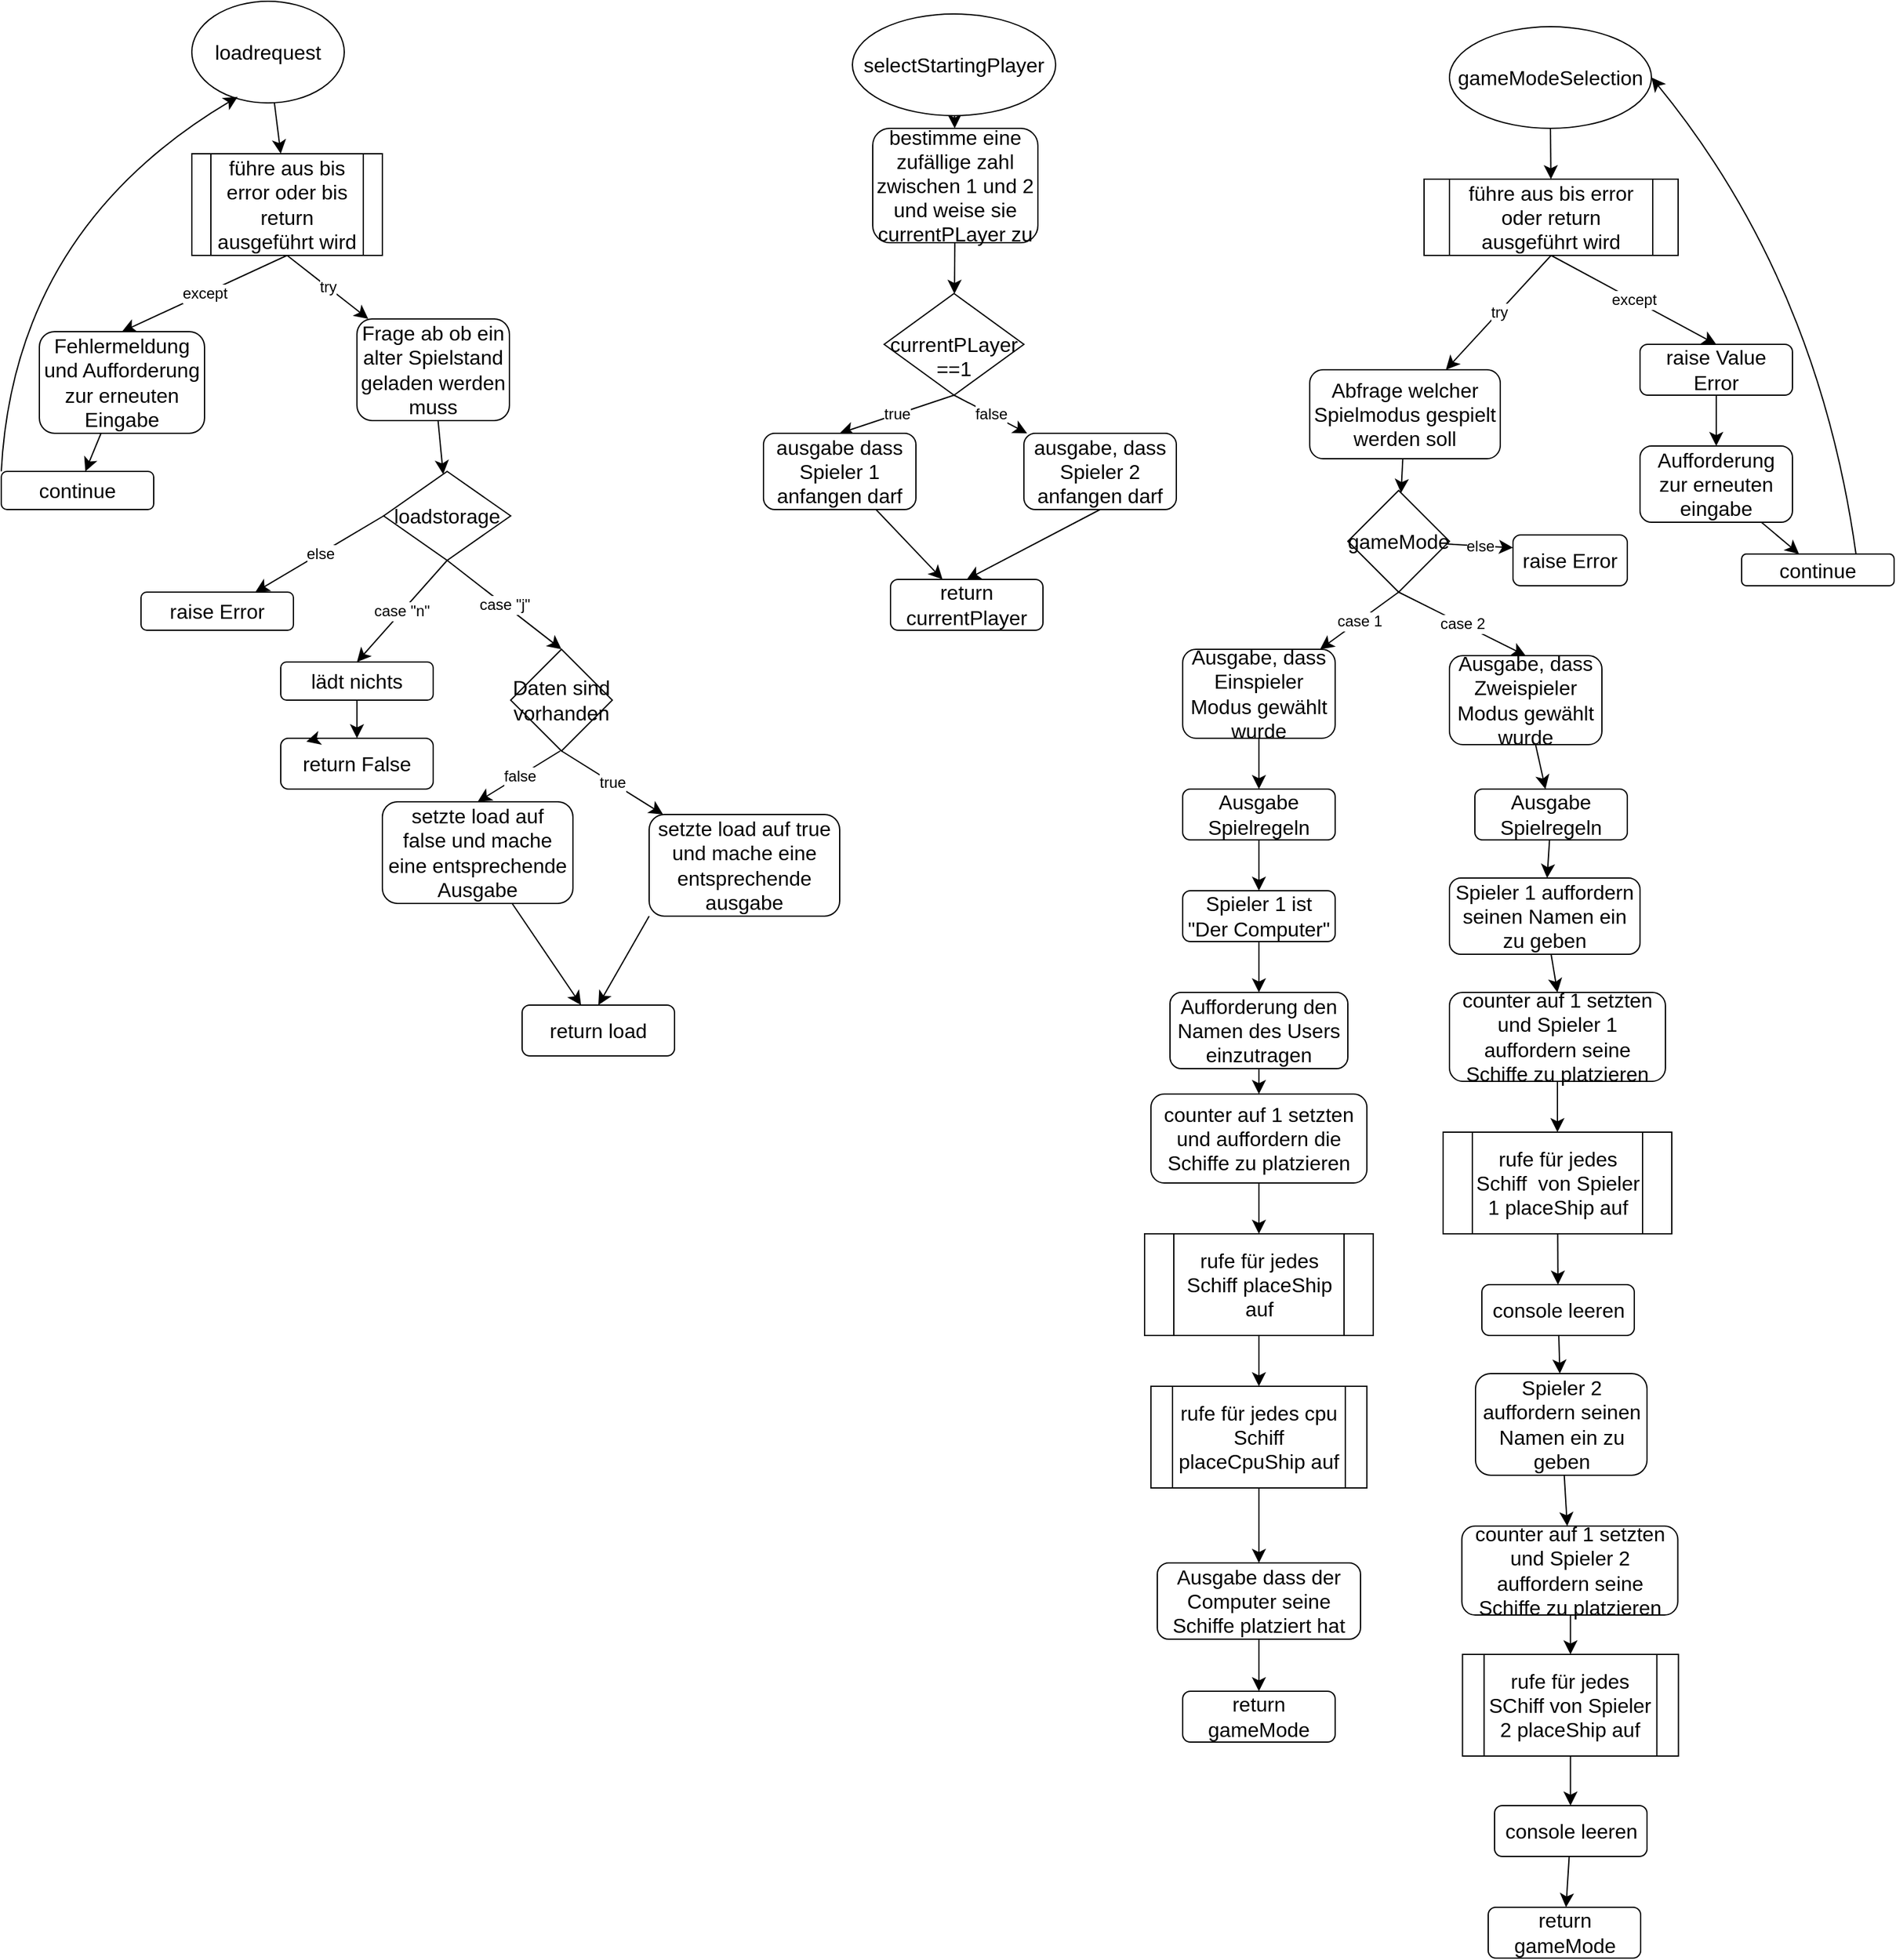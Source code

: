 <mxfile version="21.2.3" type="device">
  <diagram id="C5RBs43oDa-KdzZeNtuy" name="Page-1">
    <mxGraphModel dx="870" dy="1062" grid="1" gridSize="10" guides="1" tooltips="1" connect="1" arrows="1" fold="1" page="1" pageScale="1" pageWidth="827" pageHeight="1169" math="0" shadow="0">
      <root>
        <mxCell id="WIyWlLk6GJQsqaUBKTNV-0" />
        <mxCell id="WIyWlLk6GJQsqaUBKTNV-1" parent="WIyWlLk6GJQsqaUBKTNV-0" />
        <mxCell id="t2t9TmfUXIdN22y3xSXs-3" value="" style="edgeStyle=none;curved=1;rounded=0;orthogonalLoop=1;jettySize=auto;html=1;fontSize=12;startSize=8;endSize=8;" edge="1" parent="WIyWlLk6GJQsqaUBKTNV-1" source="t2t9TmfUXIdN22y3xSXs-1" target="t2t9TmfUXIdN22y3xSXs-2">
          <mxGeometry relative="1" as="geometry" />
        </mxCell>
        <mxCell id="t2t9TmfUXIdN22y3xSXs-1" value="loadrequest" style="ellipse;whiteSpace=wrap;html=1;fontSize=16;" vertex="1" parent="WIyWlLk6GJQsqaUBKTNV-1">
          <mxGeometry x="180" y="20" width="120" height="80" as="geometry" />
        </mxCell>
        <mxCell id="t2t9TmfUXIdN22y3xSXs-5" value="try" style="edgeStyle=none;curved=1;rounded=0;orthogonalLoop=1;jettySize=auto;html=1;fontSize=12;startSize=8;endSize=8;exitX=0.5;exitY=1;exitDx=0;exitDy=0;" edge="1" parent="WIyWlLk6GJQsqaUBKTNV-1" source="t2t9TmfUXIdN22y3xSXs-2" target="t2t9TmfUXIdN22y3xSXs-4">
          <mxGeometry relative="1" as="geometry" />
        </mxCell>
        <mxCell id="t2t9TmfUXIdN22y3xSXs-2" value="führe aus bis error oder bis return ausgeführt wird" style="shape=process;whiteSpace=wrap;html=1;backgroundOutline=1;fontSize=16;" vertex="1" parent="WIyWlLk6GJQsqaUBKTNV-1">
          <mxGeometry x="180" y="140" width="150" height="80" as="geometry" />
        </mxCell>
        <mxCell id="t2t9TmfUXIdN22y3xSXs-13" value="" style="edgeStyle=none;curved=1;rounded=0;orthogonalLoop=1;jettySize=auto;html=1;fontSize=12;startSize=8;endSize=8;" edge="1" parent="WIyWlLk6GJQsqaUBKTNV-1" source="t2t9TmfUXIdN22y3xSXs-4" target="t2t9TmfUXIdN22y3xSXs-12">
          <mxGeometry relative="1" as="geometry" />
        </mxCell>
        <mxCell id="t2t9TmfUXIdN22y3xSXs-4" value="Frage ab ob ein alter Spielstand geladen werden muss" style="rounded=1;whiteSpace=wrap;html=1;fontSize=16;" vertex="1" parent="WIyWlLk6GJQsqaUBKTNV-1">
          <mxGeometry x="310" y="270" width="120" height="80" as="geometry" />
        </mxCell>
        <mxCell id="t2t9TmfUXIdN22y3xSXs-6" value="except" style="endArrow=classic;html=1;rounded=0;fontSize=12;startSize=8;endSize=8;curved=1;exitX=0.5;exitY=1;exitDx=0;exitDy=0;entryX=0.5;entryY=0;entryDx=0;entryDy=0;" edge="1" parent="WIyWlLk6GJQsqaUBKTNV-1" source="t2t9TmfUXIdN22y3xSXs-2" target="t2t9TmfUXIdN22y3xSXs-7">
          <mxGeometry width="50" height="50" relative="1" as="geometry">
            <mxPoint x="250" y="330" as="sourcePoint" />
            <mxPoint x="120" y="270" as="targetPoint" />
          </mxGeometry>
        </mxCell>
        <mxCell id="t2t9TmfUXIdN22y3xSXs-9" value="" style="edgeStyle=none;curved=1;rounded=0;orthogonalLoop=1;jettySize=auto;html=1;fontSize=12;startSize=8;endSize=8;" edge="1" parent="WIyWlLk6GJQsqaUBKTNV-1" source="t2t9TmfUXIdN22y3xSXs-7" target="t2t9TmfUXIdN22y3xSXs-8">
          <mxGeometry relative="1" as="geometry" />
        </mxCell>
        <mxCell id="t2t9TmfUXIdN22y3xSXs-7" value="Fehlermeldung&lt;br&gt;und Aufforderung zur erneuten Eingabe" style="rounded=1;whiteSpace=wrap;html=1;fontSize=16;" vertex="1" parent="WIyWlLk6GJQsqaUBKTNV-1">
          <mxGeometry x="60" y="280" width="130" height="80" as="geometry" />
        </mxCell>
        <mxCell id="t2t9TmfUXIdN22y3xSXs-8" value="continue" style="whiteSpace=wrap;html=1;fontSize=16;rounded=1;" vertex="1" parent="WIyWlLk6GJQsqaUBKTNV-1">
          <mxGeometry x="30" y="390" width="120" height="30" as="geometry" />
        </mxCell>
        <mxCell id="t2t9TmfUXIdN22y3xSXs-10" value="" style="endArrow=classic;html=1;rounded=0;fontSize=12;startSize=8;endSize=8;curved=1;exitX=0;exitY=0;exitDx=0;exitDy=0;entryX=0.301;entryY=0.94;entryDx=0;entryDy=0;entryPerimeter=0;" edge="1" parent="WIyWlLk6GJQsqaUBKTNV-1" source="t2t9TmfUXIdN22y3xSXs-8" target="t2t9TmfUXIdN22y3xSXs-1">
          <mxGeometry width="50" height="50" relative="1" as="geometry">
            <mxPoint x="250" y="290" as="sourcePoint" />
            <mxPoint x="300" y="240" as="targetPoint" />
            <Array as="points">
              <mxPoint x="40" y="200" />
            </Array>
          </mxGeometry>
        </mxCell>
        <mxCell id="t2t9TmfUXIdN22y3xSXs-18" value="case &quot;n&quot;" style="edgeStyle=none;curved=1;rounded=0;orthogonalLoop=1;jettySize=auto;html=1;exitX=0.5;exitY=1;exitDx=0;exitDy=0;entryX=0.5;entryY=0;entryDx=0;entryDy=0;fontSize=12;startSize=8;endSize=8;" edge="1" parent="WIyWlLk6GJQsqaUBKTNV-1" source="t2t9TmfUXIdN22y3xSXs-12" target="t2t9TmfUXIdN22y3xSXs-16">
          <mxGeometry relative="1" as="geometry" />
        </mxCell>
        <mxCell id="t2t9TmfUXIdN22y3xSXs-19" value="case &quot;j&quot;" style="edgeStyle=none;curved=1;rounded=0;orthogonalLoop=1;jettySize=auto;html=1;exitX=0.5;exitY=1;exitDx=0;exitDy=0;entryX=0.5;entryY=0;entryDx=0;entryDy=0;fontSize=12;startSize=8;endSize=8;" edge="1" parent="WIyWlLk6GJQsqaUBKTNV-1" source="t2t9TmfUXIdN22y3xSXs-12" target="t2t9TmfUXIdN22y3xSXs-26">
          <mxGeometry relative="1" as="geometry">
            <mxPoint x="480" y="535.0" as="targetPoint" />
          </mxGeometry>
        </mxCell>
        <mxCell id="t2t9TmfUXIdN22y3xSXs-20" value="else" style="edgeStyle=none;curved=1;rounded=0;orthogonalLoop=1;jettySize=auto;html=1;exitX=0;exitY=0.5;exitDx=0;exitDy=0;entryX=0.75;entryY=0;entryDx=0;entryDy=0;fontSize=12;startSize=8;endSize=8;" edge="1" parent="WIyWlLk6GJQsqaUBKTNV-1" source="t2t9TmfUXIdN22y3xSXs-12" target="t2t9TmfUXIdN22y3xSXs-15">
          <mxGeometry relative="1" as="geometry" />
        </mxCell>
        <mxCell id="t2t9TmfUXIdN22y3xSXs-12" value="loadstorage" style="rhombus;whiteSpace=wrap;html=1;fontSize=16;" vertex="1" parent="WIyWlLk6GJQsqaUBKTNV-1">
          <mxGeometry x="331" y="390" width="100" height="70" as="geometry" />
        </mxCell>
        <mxCell id="t2t9TmfUXIdN22y3xSXs-15" value="raise Error" style="rounded=1;whiteSpace=wrap;html=1;fontSize=16;" vertex="1" parent="WIyWlLk6GJQsqaUBKTNV-1">
          <mxGeometry x="140" y="485" width="120" height="30" as="geometry" />
        </mxCell>
        <mxCell id="t2t9TmfUXIdN22y3xSXs-24" value="" style="edgeStyle=none;curved=1;rounded=0;orthogonalLoop=1;jettySize=auto;html=1;fontSize=12;startSize=8;endSize=8;" edge="1" parent="WIyWlLk6GJQsqaUBKTNV-1" source="t2t9TmfUXIdN22y3xSXs-16" target="t2t9TmfUXIdN22y3xSXs-22">
          <mxGeometry relative="1" as="geometry" />
        </mxCell>
        <mxCell id="t2t9TmfUXIdN22y3xSXs-16" value="lädt nichts" style="rounded=1;whiteSpace=wrap;html=1;fontSize=16;" vertex="1" parent="WIyWlLk6GJQsqaUBKTNV-1">
          <mxGeometry x="250" y="540" width="120" height="30" as="geometry" />
        </mxCell>
        <mxCell id="t2t9TmfUXIdN22y3xSXs-22" value="return False" style="rounded=1;whiteSpace=wrap;html=1;fontSize=16;" vertex="1" parent="WIyWlLk6GJQsqaUBKTNV-1">
          <mxGeometry x="250" y="600" width="120" height="40" as="geometry" />
        </mxCell>
        <mxCell id="t2t9TmfUXIdN22y3xSXs-23" style="edgeStyle=none;curved=1;rounded=0;orthogonalLoop=1;jettySize=auto;html=1;exitX=0.25;exitY=0;exitDx=0;exitDy=0;entryX=0.168;entryY=0.066;entryDx=0;entryDy=0;entryPerimeter=0;fontSize=12;startSize=8;endSize=8;" edge="1" parent="WIyWlLk6GJQsqaUBKTNV-1" source="t2t9TmfUXIdN22y3xSXs-22" target="t2t9TmfUXIdN22y3xSXs-22">
          <mxGeometry relative="1" as="geometry" />
        </mxCell>
        <mxCell id="t2t9TmfUXIdN22y3xSXs-26" value="Daten sind vorhanden" style="rhombus;whiteSpace=wrap;html=1;fontSize=16;" vertex="1" parent="WIyWlLk6GJQsqaUBKTNV-1">
          <mxGeometry x="431" y="530" width="80" height="80" as="geometry" />
        </mxCell>
        <mxCell id="t2t9TmfUXIdN22y3xSXs-27" value="true" style="endArrow=classic;html=1;rounded=0;fontSize=12;startSize=8;endSize=8;curved=1;" edge="1" parent="WIyWlLk6GJQsqaUBKTNV-1" target="t2t9TmfUXIdN22y3xSXs-29">
          <mxGeometry width="50" height="50" relative="1" as="geometry">
            <mxPoint x="471" y="610" as="sourcePoint" />
            <mxPoint x="540" y="640" as="targetPoint" />
          </mxGeometry>
        </mxCell>
        <mxCell id="t2t9TmfUXIdN22y3xSXs-28" value="false" style="endArrow=classic;html=1;rounded=0;fontSize=12;startSize=8;endSize=8;curved=1;entryX=0.5;entryY=0;entryDx=0;entryDy=0;" edge="1" parent="WIyWlLk6GJQsqaUBKTNV-1" target="t2t9TmfUXIdN22y3xSXs-30">
          <mxGeometry width="50" height="50" relative="1" as="geometry">
            <mxPoint x="470" y="610" as="sourcePoint" />
            <mxPoint x="420" y="670" as="targetPoint" />
          </mxGeometry>
        </mxCell>
        <mxCell id="t2t9TmfUXIdN22y3xSXs-34" style="edgeStyle=none;curved=1;rounded=0;orthogonalLoop=1;jettySize=auto;html=1;exitX=0;exitY=1;exitDx=0;exitDy=0;entryX=0.5;entryY=0;entryDx=0;entryDy=0;fontSize=12;startSize=8;endSize=8;" edge="1" parent="WIyWlLk6GJQsqaUBKTNV-1" source="t2t9TmfUXIdN22y3xSXs-29" target="t2t9TmfUXIdN22y3xSXs-31">
          <mxGeometry relative="1" as="geometry" />
        </mxCell>
        <mxCell id="t2t9TmfUXIdN22y3xSXs-29" value="setzte load auf true und mache eine entsprechende ausgabe" style="rounded=1;whiteSpace=wrap;html=1;fontSize=16;" vertex="1" parent="WIyWlLk6GJQsqaUBKTNV-1">
          <mxGeometry x="540" y="660" width="150" height="80" as="geometry" />
        </mxCell>
        <mxCell id="t2t9TmfUXIdN22y3xSXs-32" value="" style="edgeStyle=none;curved=1;rounded=0;orthogonalLoop=1;jettySize=auto;html=1;fontSize=12;startSize=8;endSize=8;" edge="1" parent="WIyWlLk6GJQsqaUBKTNV-1" source="t2t9TmfUXIdN22y3xSXs-30" target="t2t9TmfUXIdN22y3xSXs-31">
          <mxGeometry relative="1" as="geometry" />
        </mxCell>
        <mxCell id="t2t9TmfUXIdN22y3xSXs-30" value="setzte load auf false&amp;nbsp;und mache eine entsprechende Ausgabe" style="rounded=1;whiteSpace=wrap;html=1;fontSize=16;" vertex="1" parent="WIyWlLk6GJQsqaUBKTNV-1">
          <mxGeometry x="330" y="650" width="150" height="80" as="geometry" />
        </mxCell>
        <mxCell id="t2t9TmfUXIdN22y3xSXs-31" value="return load" style="whiteSpace=wrap;html=1;fontSize=16;rounded=1;" vertex="1" parent="WIyWlLk6GJQsqaUBKTNV-1">
          <mxGeometry x="440" y="810" width="120" height="40" as="geometry" />
        </mxCell>
        <mxCell id="t2t9TmfUXIdN22y3xSXs-37" value="" style="edgeStyle=none;curved=1;rounded=0;orthogonalLoop=1;jettySize=auto;html=1;fontSize=12;startSize=8;endSize=8;" edge="1" parent="WIyWlLk6GJQsqaUBKTNV-1" source="t2t9TmfUXIdN22y3xSXs-35" target="t2t9TmfUXIdN22y3xSXs-36">
          <mxGeometry relative="1" as="geometry" />
        </mxCell>
        <mxCell id="t2t9TmfUXIdN22y3xSXs-35" value="selectStartingPlayer" style="ellipse;whiteSpace=wrap;html=1;fontSize=16;" vertex="1" parent="WIyWlLk6GJQsqaUBKTNV-1">
          <mxGeometry x="700" y="30" width="160" height="80" as="geometry" />
        </mxCell>
        <mxCell id="t2t9TmfUXIdN22y3xSXs-41" value="" style="edgeStyle=none;curved=1;rounded=0;orthogonalLoop=1;jettySize=auto;html=1;fontSize=12;startSize=8;endSize=8;" edge="1" parent="WIyWlLk6GJQsqaUBKTNV-1" source="t2t9TmfUXIdN22y3xSXs-36" target="t2t9TmfUXIdN22y3xSXs-40">
          <mxGeometry relative="1" as="geometry" />
        </mxCell>
        <mxCell id="t2t9TmfUXIdN22y3xSXs-36" value="bestimme eine zufällige zahl zwischen 1 und 2 und weise sie currentPLayer zu" style="rounded=1;whiteSpace=wrap;html=1;fontSize=16;" vertex="1" parent="WIyWlLk6GJQsqaUBKTNV-1">
          <mxGeometry x="716" y="120" width="130" height="90" as="geometry" />
        </mxCell>
        <mxCell id="t2t9TmfUXIdN22y3xSXs-39" value="return currentPlayer" style="rounded=1;whiteSpace=wrap;html=1;fontSize=16;" vertex="1" parent="WIyWlLk6GJQsqaUBKTNV-1">
          <mxGeometry x="730" y="475" width="120" height="40" as="geometry" />
        </mxCell>
        <mxCell id="t2t9TmfUXIdN22y3xSXs-48" value="false" style="edgeStyle=none;curved=1;rounded=0;orthogonalLoop=1;jettySize=auto;html=1;fontSize=12;startSize=8;endSize=8;exitX=0.5;exitY=1;exitDx=0;exitDy=0;" edge="1" parent="WIyWlLk6GJQsqaUBKTNV-1" source="t2t9TmfUXIdN22y3xSXs-40" target="t2t9TmfUXIdN22y3xSXs-45">
          <mxGeometry relative="1" as="geometry" />
        </mxCell>
        <mxCell id="t2t9TmfUXIdN22y3xSXs-40" value="&lt;br&gt;currentPLayer ==1" style="rhombus;whiteSpace=wrap;html=1;fontSize=16;" vertex="1" parent="WIyWlLk6GJQsqaUBKTNV-1">
          <mxGeometry x="725" y="250" width="110" height="80" as="geometry" />
        </mxCell>
        <mxCell id="t2t9TmfUXIdN22y3xSXs-44" value="true" style="endArrow=classic;html=1;rounded=0;fontSize=12;startSize=8;endSize=8;curved=1;exitX=0.5;exitY=1;exitDx=0;exitDy=0;entryX=0.5;entryY=0;entryDx=0;entryDy=0;" edge="1" parent="WIyWlLk6GJQsqaUBKTNV-1" source="t2t9TmfUXIdN22y3xSXs-40" target="t2t9TmfUXIdN22y3xSXs-46">
          <mxGeometry width="50" height="50" relative="1" as="geometry">
            <mxPoint x="670" y="310" as="sourcePoint" />
            <mxPoint x="720" y="260" as="targetPoint" />
          </mxGeometry>
        </mxCell>
        <mxCell id="t2t9TmfUXIdN22y3xSXs-50" style="edgeStyle=none;curved=1;rounded=0;orthogonalLoop=1;jettySize=auto;html=1;exitX=0.5;exitY=1;exitDx=0;exitDy=0;entryX=0.5;entryY=0;entryDx=0;entryDy=0;fontSize=12;startSize=8;endSize=8;" edge="1" parent="WIyWlLk6GJQsqaUBKTNV-1" source="t2t9TmfUXIdN22y3xSXs-45" target="t2t9TmfUXIdN22y3xSXs-39">
          <mxGeometry relative="1" as="geometry" />
        </mxCell>
        <mxCell id="t2t9TmfUXIdN22y3xSXs-45" value="ausgabe, dass Spieler 2 anfangen darf" style="rounded=1;whiteSpace=wrap;html=1;fontSize=16;" vertex="1" parent="WIyWlLk6GJQsqaUBKTNV-1">
          <mxGeometry x="835" y="360" width="120" height="60" as="geometry" />
        </mxCell>
        <mxCell id="t2t9TmfUXIdN22y3xSXs-49" value="" style="edgeStyle=none;curved=1;rounded=0;orthogonalLoop=1;jettySize=auto;html=1;fontSize=12;startSize=8;endSize=8;" edge="1" parent="WIyWlLk6GJQsqaUBKTNV-1" source="t2t9TmfUXIdN22y3xSXs-46" target="t2t9TmfUXIdN22y3xSXs-39">
          <mxGeometry relative="1" as="geometry" />
        </mxCell>
        <mxCell id="t2t9TmfUXIdN22y3xSXs-46" value="ausgabe dass Spieler 1 anfangen darf" style="rounded=1;whiteSpace=wrap;html=1;fontSize=16;" vertex="1" parent="WIyWlLk6GJQsqaUBKTNV-1">
          <mxGeometry x="630" y="360" width="120" height="60" as="geometry" />
        </mxCell>
        <mxCell id="t2t9TmfUXIdN22y3xSXs-47" style="edgeStyle=none;curved=1;rounded=0;orthogonalLoop=1;jettySize=auto;html=1;exitX=0.75;exitY=1;exitDx=0;exitDy=0;fontSize=12;startSize=8;endSize=8;" edge="1" parent="WIyWlLk6GJQsqaUBKTNV-1" source="t2t9TmfUXIdN22y3xSXs-46" target="t2t9TmfUXIdN22y3xSXs-46">
          <mxGeometry relative="1" as="geometry" />
        </mxCell>
        <mxCell id="t2t9TmfUXIdN22y3xSXs-53" value="" style="edgeStyle=none;curved=1;rounded=0;orthogonalLoop=1;jettySize=auto;html=1;fontSize=12;startSize=8;endSize=8;" edge="1" parent="WIyWlLk6GJQsqaUBKTNV-1" source="t2t9TmfUXIdN22y3xSXs-51" target="t2t9TmfUXIdN22y3xSXs-52">
          <mxGeometry relative="1" as="geometry" />
        </mxCell>
        <mxCell id="t2t9TmfUXIdN22y3xSXs-51" value="gameModeSelection" style="ellipse;whiteSpace=wrap;html=1;fontSize=16;" vertex="1" parent="WIyWlLk6GJQsqaUBKTNV-1">
          <mxGeometry x="1170" y="40" width="159" height="80" as="geometry" />
        </mxCell>
        <mxCell id="t2t9TmfUXIdN22y3xSXs-52" value="führe aus bis error oder return ausgeführt wird" style="shape=process;whiteSpace=wrap;html=1;backgroundOutline=1;fontSize=16;" vertex="1" parent="WIyWlLk6GJQsqaUBKTNV-1">
          <mxGeometry x="1150" y="160" width="200" height="60" as="geometry" />
        </mxCell>
        <mxCell id="t2t9TmfUXIdN22y3xSXs-54" value="try" style="endArrow=classic;html=1;rounded=0;fontSize=12;startSize=8;endSize=8;curved=1;exitX=0.5;exitY=1;exitDx=0;exitDy=0;" edge="1" parent="WIyWlLk6GJQsqaUBKTNV-1" source="t2t9TmfUXIdN22y3xSXs-52" target="t2t9TmfUXIdN22y3xSXs-55">
          <mxGeometry width="50" height="50" relative="1" as="geometry">
            <mxPoint x="1110" y="520" as="sourcePoint" />
            <mxPoint x="1140" y="310" as="targetPoint" />
          </mxGeometry>
        </mxCell>
        <mxCell id="t2t9TmfUXIdN22y3xSXs-64" value="" style="edgeStyle=none;curved=1;rounded=0;orthogonalLoop=1;jettySize=auto;html=1;fontSize=12;startSize=8;endSize=8;" edge="1" parent="WIyWlLk6GJQsqaUBKTNV-1" source="t2t9TmfUXIdN22y3xSXs-55" target="t2t9TmfUXIdN22y3xSXs-63">
          <mxGeometry relative="1" as="geometry" />
        </mxCell>
        <mxCell id="t2t9TmfUXIdN22y3xSXs-55" value="Abfrage welcher Spielmodus gespielt werden soll" style="rounded=1;whiteSpace=wrap;html=1;fontSize=16;" vertex="1" parent="WIyWlLk6GJQsqaUBKTNV-1">
          <mxGeometry x="1060" y="310" width="150" height="70" as="geometry" />
        </mxCell>
        <mxCell id="t2t9TmfUXIdN22y3xSXs-56" value="except" style="endArrow=classic;html=1;rounded=0;fontSize=12;startSize=8;endSize=8;curved=1;" edge="1" parent="WIyWlLk6GJQsqaUBKTNV-1">
          <mxGeometry width="50" height="50" relative="1" as="geometry">
            <mxPoint x="1250" y="220" as="sourcePoint" />
            <mxPoint x="1380" y="290" as="targetPoint" />
          </mxGeometry>
        </mxCell>
        <mxCell id="t2t9TmfUXIdN22y3xSXs-59" value="" style="edgeStyle=none;curved=1;rounded=0;orthogonalLoop=1;jettySize=auto;html=1;fontSize=12;startSize=8;endSize=8;" edge="1" parent="WIyWlLk6GJQsqaUBKTNV-1" source="t2t9TmfUXIdN22y3xSXs-57" target="t2t9TmfUXIdN22y3xSXs-58">
          <mxGeometry relative="1" as="geometry" />
        </mxCell>
        <mxCell id="t2t9TmfUXIdN22y3xSXs-57" value="raise Value Error" style="rounded=1;whiteSpace=wrap;html=1;fontSize=16;" vertex="1" parent="WIyWlLk6GJQsqaUBKTNV-1">
          <mxGeometry x="1320" y="290" width="120" height="40" as="geometry" />
        </mxCell>
        <mxCell id="t2t9TmfUXIdN22y3xSXs-61" value="" style="edgeStyle=none;curved=1;rounded=0;orthogonalLoop=1;jettySize=auto;html=1;fontSize=12;startSize=8;endSize=8;" edge="1" parent="WIyWlLk6GJQsqaUBKTNV-1" source="t2t9TmfUXIdN22y3xSXs-58" target="t2t9TmfUXIdN22y3xSXs-60">
          <mxGeometry relative="1" as="geometry" />
        </mxCell>
        <mxCell id="t2t9TmfUXIdN22y3xSXs-58" value="Aufforderung zur erneuten eingabe" style="rounded=1;whiteSpace=wrap;html=1;fontSize=16;" vertex="1" parent="WIyWlLk6GJQsqaUBKTNV-1">
          <mxGeometry x="1320" y="370" width="120" height="60" as="geometry" />
        </mxCell>
        <mxCell id="t2t9TmfUXIdN22y3xSXs-62" style="edgeStyle=none;curved=1;rounded=0;orthogonalLoop=1;jettySize=auto;html=1;exitX=0.75;exitY=0;exitDx=0;exitDy=0;entryX=1;entryY=0.5;entryDx=0;entryDy=0;fontSize=12;startSize=8;endSize=8;" edge="1" parent="WIyWlLk6GJQsqaUBKTNV-1" source="t2t9TmfUXIdN22y3xSXs-60" target="t2t9TmfUXIdN22y3xSXs-51">
          <mxGeometry relative="1" as="geometry">
            <Array as="points">
              <mxPoint x="1460" y="240" />
            </Array>
          </mxGeometry>
        </mxCell>
        <mxCell id="t2t9TmfUXIdN22y3xSXs-60" value="continue" style="whiteSpace=wrap;html=1;fontSize=16;rounded=1;" vertex="1" parent="WIyWlLk6GJQsqaUBKTNV-1">
          <mxGeometry x="1400" y="455" width="120" height="25" as="geometry" />
        </mxCell>
        <mxCell id="t2t9TmfUXIdN22y3xSXs-65" value="else" style="edgeStyle=none;curved=1;rounded=0;orthogonalLoop=1;jettySize=auto;html=1;fontSize=12;startSize=8;endSize=8;entryX=0;entryY=0.25;entryDx=0;entryDy=0;" edge="1" parent="WIyWlLk6GJQsqaUBKTNV-1" source="t2t9TmfUXIdN22y3xSXs-63" target="t2t9TmfUXIdN22y3xSXs-66">
          <mxGeometry relative="1" as="geometry">
            <mxPoint x="1240" y="440" as="targetPoint" />
          </mxGeometry>
        </mxCell>
        <mxCell id="t2t9TmfUXIdN22y3xSXs-63" value="gameMode" style="rhombus;whiteSpace=wrap;html=1;fontSize=16;" vertex="1" parent="WIyWlLk6GJQsqaUBKTNV-1">
          <mxGeometry x="1090" y="405" width="80" height="80" as="geometry" />
        </mxCell>
        <mxCell id="t2t9TmfUXIdN22y3xSXs-66" value="raise Error" style="rounded=1;whiteSpace=wrap;html=1;fontSize=16;" vertex="1" parent="WIyWlLk6GJQsqaUBKTNV-1">
          <mxGeometry x="1220" y="440" width="90" height="40" as="geometry" />
        </mxCell>
        <mxCell id="t2t9TmfUXIdN22y3xSXs-68" value="case 2" style="endArrow=classic;html=1;rounded=0;fontSize=12;startSize=8;endSize=8;curved=1;exitX=0.5;exitY=1;exitDx=0;exitDy=0;entryX=0.5;entryY=0;entryDx=0;entryDy=0;" edge="1" parent="WIyWlLk6GJQsqaUBKTNV-1" source="t2t9TmfUXIdN22y3xSXs-63" target="t2t9TmfUXIdN22y3xSXs-71">
          <mxGeometry x="-0.007" width="50" height="50" relative="1" as="geometry">
            <mxPoint x="1140" y="470" as="sourcePoint" />
            <mxPoint x="1230" y="540" as="targetPoint" />
            <mxPoint as="offset" />
          </mxGeometry>
        </mxCell>
        <mxCell id="t2t9TmfUXIdN22y3xSXs-69" value="case 1" style="endArrow=classic;html=1;rounded=0;fontSize=12;startSize=8;endSize=8;curved=1;exitX=0.5;exitY=1;exitDx=0;exitDy=0;" edge="1" parent="WIyWlLk6GJQsqaUBKTNV-1" source="t2t9TmfUXIdN22y3xSXs-63" target="t2t9TmfUXIdN22y3xSXs-70">
          <mxGeometry width="50" height="50" relative="1" as="geometry">
            <mxPoint x="1130" y="620" as="sourcePoint" />
            <mxPoint x="1040" y="540" as="targetPoint" />
          </mxGeometry>
        </mxCell>
        <mxCell id="t2t9TmfUXIdN22y3xSXs-73" value="" style="edgeStyle=none;curved=1;rounded=0;orthogonalLoop=1;jettySize=auto;html=1;fontSize=12;startSize=8;endSize=8;" edge="1" parent="WIyWlLk6GJQsqaUBKTNV-1" source="t2t9TmfUXIdN22y3xSXs-86" target="t2t9TmfUXIdN22y3xSXs-72">
          <mxGeometry relative="1" as="geometry">
            <mxPoint x="1010" y="680" as="sourcePoint" />
          </mxGeometry>
        </mxCell>
        <mxCell id="t2t9TmfUXIdN22y3xSXs-88" style="edgeStyle=none;curved=1;rounded=0;orthogonalLoop=1;jettySize=auto;html=1;exitX=0.5;exitY=1;exitDx=0;exitDy=0;entryX=0.5;entryY=0;entryDx=0;entryDy=0;fontSize=12;startSize=8;endSize=8;" edge="1" parent="WIyWlLk6GJQsqaUBKTNV-1" source="t2t9TmfUXIdN22y3xSXs-70" target="t2t9TmfUXIdN22y3xSXs-86">
          <mxGeometry relative="1" as="geometry" />
        </mxCell>
        <mxCell id="t2t9TmfUXIdN22y3xSXs-70" value="Ausgabe, dass Einspieler Modus gewählt wurde" style="rounded=1;whiteSpace=wrap;html=1;fontSize=16;" vertex="1" parent="WIyWlLk6GJQsqaUBKTNV-1">
          <mxGeometry x="960" y="530" width="120" height="70" as="geometry" />
        </mxCell>
        <mxCell id="t2t9TmfUXIdN22y3xSXs-106" value="" style="edgeStyle=none;curved=1;rounded=0;orthogonalLoop=1;jettySize=auto;html=1;fontSize=12;startSize=8;endSize=8;" edge="1" parent="WIyWlLk6GJQsqaUBKTNV-1" source="t2t9TmfUXIdN22y3xSXs-71" target="t2t9TmfUXIdN22y3xSXs-104">
          <mxGeometry relative="1" as="geometry" />
        </mxCell>
        <mxCell id="t2t9TmfUXIdN22y3xSXs-71" value="Ausgabe, dass Zweispieler Modus gewählt wurde" style="rounded=1;whiteSpace=wrap;html=1;fontSize=16;" vertex="1" parent="WIyWlLk6GJQsqaUBKTNV-1">
          <mxGeometry x="1170" y="535" width="120" height="70" as="geometry" />
        </mxCell>
        <mxCell id="t2t9TmfUXIdN22y3xSXs-75" value="" style="edgeStyle=none;curved=1;rounded=0;orthogonalLoop=1;jettySize=auto;html=1;fontSize=12;startSize=8;endSize=8;" edge="1" parent="WIyWlLk6GJQsqaUBKTNV-1" source="t2t9TmfUXIdN22y3xSXs-72" target="t2t9TmfUXIdN22y3xSXs-74">
          <mxGeometry relative="1" as="geometry" />
        </mxCell>
        <mxCell id="t2t9TmfUXIdN22y3xSXs-72" value="Spieler 1 ist &quot;Der Computer&quot;" style="whiteSpace=wrap;html=1;fontSize=16;rounded=1;" vertex="1" parent="WIyWlLk6GJQsqaUBKTNV-1">
          <mxGeometry x="960" y="720" width="120" height="40" as="geometry" />
        </mxCell>
        <mxCell id="t2t9TmfUXIdN22y3xSXs-77" value="" style="edgeStyle=none;curved=1;rounded=0;orthogonalLoop=1;jettySize=auto;html=1;fontSize=12;startSize=8;endSize=8;" edge="1" parent="WIyWlLk6GJQsqaUBKTNV-1" source="t2t9TmfUXIdN22y3xSXs-74" target="t2t9TmfUXIdN22y3xSXs-76">
          <mxGeometry relative="1" as="geometry" />
        </mxCell>
        <mxCell id="t2t9TmfUXIdN22y3xSXs-74" value="Aufforderung den Namen des Users einzutragen" style="rounded=1;whiteSpace=wrap;html=1;fontSize=16;" vertex="1" parent="WIyWlLk6GJQsqaUBKTNV-1">
          <mxGeometry x="950" y="800" width="140" height="60" as="geometry" />
        </mxCell>
        <mxCell id="t2t9TmfUXIdN22y3xSXs-79" value="" style="edgeStyle=none;curved=1;rounded=0;orthogonalLoop=1;jettySize=auto;html=1;fontSize=12;startSize=8;endSize=8;" edge="1" parent="WIyWlLk6GJQsqaUBKTNV-1" source="t2t9TmfUXIdN22y3xSXs-76" target="t2t9TmfUXIdN22y3xSXs-78">
          <mxGeometry relative="1" as="geometry" />
        </mxCell>
        <mxCell id="t2t9TmfUXIdN22y3xSXs-76" value="counter auf 1 setzten und auffordern die Schiffe zu platzieren" style="whiteSpace=wrap;html=1;fontSize=16;rounded=1;" vertex="1" parent="WIyWlLk6GJQsqaUBKTNV-1">
          <mxGeometry x="935" y="880" width="170" height="70" as="geometry" />
        </mxCell>
        <mxCell id="t2t9TmfUXIdN22y3xSXs-81" value="" style="edgeStyle=none;curved=1;rounded=0;orthogonalLoop=1;jettySize=auto;html=1;fontSize=12;startSize=8;endSize=8;" edge="1" parent="WIyWlLk6GJQsqaUBKTNV-1" source="t2t9TmfUXIdN22y3xSXs-78" target="t2t9TmfUXIdN22y3xSXs-80">
          <mxGeometry relative="1" as="geometry" />
        </mxCell>
        <mxCell id="t2t9TmfUXIdN22y3xSXs-78" value="rufe für jedes Schiff placeShip auf" style="shape=process;whiteSpace=wrap;html=1;backgroundOutline=1;fontSize=16;size=0.125;" vertex="1" parent="WIyWlLk6GJQsqaUBKTNV-1">
          <mxGeometry x="930" y="990" width="180" height="80" as="geometry" />
        </mxCell>
        <mxCell id="t2t9TmfUXIdN22y3xSXs-83" value="" style="edgeStyle=none;curved=1;rounded=0;orthogonalLoop=1;jettySize=auto;html=1;fontSize=12;startSize=8;endSize=8;" edge="1" parent="WIyWlLk6GJQsqaUBKTNV-1" source="t2t9TmfUXIdN22y3xSXs-80" target="t2t9TmfUXIdN22y3xSXs-82">
          <mxGeometry relative="1" as="geometry" />
        </mxCell>
        <mxCell id="t2t9TmfUXIdN22y3xSXs-80" value="rufe für jedes cpu Schiff placeCpuShip auf" style="shape=process;whiteSpace=wrap;html=1;backgroundOutline=1;fontSize=16;" vertex="1" parent="WIyWlLk6GJQsqaUBKTNV-1">
          <mxGeometry x="935" y="1110" width="170" height="80" as="geometry" />
        </mxCell>
        <mxCell id="t2t9TmfUXIdN22y3xSXs-85" value="" style="edgeStyle=none;curved=1;rounded=0;orthogonalLoop=1;jettySize=auto;html=1;fontSize=12;startSize=8;endSize=8;" edge="1" parent="WIyWlLk6GJQsqaUBKTNV-1" source="t2t9TmfUXIdN22y3xSXs-82" target="t2t9TmfUXIdN22y3xSXs-84">
          <mxGeometry relative="1" as="geometry" />
        </mxCell>
        <mxCell id="t2t9TmfUXIdN22y3xSXs-82" value="Ausgabe dass der Computer seine Schiffe platziert hat" style="rounded=1;whiteSpace=wrap;html=1;fontSize=16;" vertex="1" parent="WIyWlLk6GJQsqaUBKTNV-1">
          <mxGeometry x="940" y="1249" width="160" height="60" as="geometry" />
        </mxCell>
        <mxCell id="t2t9TmfUXIdN22y3xSXs-84" value="return gameMode" style="whiteSpace=wrap;html=1;fontSize=16;rounded=1;" vertex="1" parent="WIyWlLk6GJQsqaUBKTNV-1">
          <mxGeometry x="960" y="1350" width="120" height="40" as="geometry" />
        </mxCell>
        <mxCell id="t2t9TmfUXIdN22y3xSXs-86" value="Ausgabe Spielregeln" style="rounded=1;whiteSpace=wrap;html=1;fontSize=16;" vertex="1" parent="WIyWlLk6GJQsqaUBKTNV-1">
          <mxGeometry x="960" y="640" width="120" height="40" as="geometry" />
        </mxCell>
        <mxCell id="t2t9TmfUXIdN22y3xSXs-87" style="edgeStyle=none;curved=1;rounded=0;orthogonalLoop=1;jettySize=auto;html=1;exitX=0.5;exitY=0;exitDx=0;exitDy=0;fontSize=12;startSize=8;endSize=8;" edge="1" parent="WIyWlLk6GJQsqaUBKTNV-1" source="t2t9TmfUXIdN22y3xSXs-86" target="t2t9TmfUXIdN22y3xSXs-86">
          <mxGeometry relative="1" as="geometry" />
        </mxCell>
        <mxCell id="t2t9TmfUXIdN22y3xSXs-90" value="" style="edgeStyle=none;curved=1;rounded=0;orthogonalLoop=1;jettySize=auto;html=1;fontSize=12;startSize=8;endSize=8;" edge="1" parent="WIyWlLk6GJQsqaUBKTNV-1" source="t2t9TmfUXIdN22y3xSXs-104" target="t2t9TmfUXIdN22y3xSXs-92">
          <mxGeometry relative="1" as="geometry">
            <mxPoint x="1240" y="680" as="sourcePoint" />
          </mxGeometry>
        </mxCell>
        <mxCell id="t2t9TmfUXIdN22y3xSXs-91" value="" style="edgeStyle=none;curved=1;rounded=0;orthogonalLoop=1;jettySize=auto;html=1;fontSize=12;startSize=8;endSize=8;entryX=0.5;entryY=0;entryDx=0;entryDy=0;" edge="1" parent="WIyWlLk6GJQsqaUBKTNV-1" source="t2t9TmfUXIdN22y3xSXs-92" target="t2t9TmfUXIdN22y3xSXs-96">
          <mxGeometry relative="1" as="geometry">
            <mxPoint x="1255.625" y="790.0" as="targetPoint" />
          </mxGeometry>
        </mxCell>
        <mxCell id="t2t9TmfUXIdN22y3xSXs-92" value="Spieler 1 auffordern seinen Namen ein zu geben" style="whiteSpace=wrap;html=1;fontSize=16;rounded=1;" vertex="1" parent="WIyWlLk6GJQsqaUBKTNV-1">
          <mxGeometry x="1170" y="710" width="150" height="60" as="geometry" />
        </mxCell>
        <mxCell id="t2t9TmfUXIdN22y3xSXs-95" value="" style="edgeStyle=none;curved=1;rounded=0;orthogonalLoop=1;jettySize=auto;html=1;fontSize=12;startSize=8;endSize=8;" edge="1" parent="WIyWlLk6GJQsqaUBKTNV-1" source="t2t9TmfUXIdN22y3xSXs-96" target="t2t9TmfUXIdN22y3xSXs-98">
          <mxGeometry relative="1" as="geometry" />
        </mxCell>
        <mxCell id="t2t9TmfUXIdN22y3xSXs-96" value="counter auf 1 setzten und Spieler 1 auffordern seine Schiffe zu platzieren" style="whiteSpace=wrap;html=1;fontSize=16;rounded=1;" vertex="1" parent="WIyWlLk6GJQsqaUBKTNV-1">
          <mxGeometry x="1170" y="800" width="170" height="70" as="geometry" />
        </mxCell>
        <mxCell id="t2t9TmfUXIdN22y3xSXs-97" value="" style="edgeStyle=none;curved=1;rounded=0;orthogonalLoop=1;jettySize=auto;html=1;fontSize=12;startSize=8;endSize=8;" edge="1" parent="WIyWlLk6GJQsqaUBKTNV-1" target="t2t9TmfUXIdN22y3xSXs-100">
          <mxGeometry relative="1" as="geometry">
            <mxPoint x="1265.25" y="1281" as="sourcePoint" />
          </mxGeometry>
        </mxCell>
        <mxCell id="t2t9TmfUXIdN22y3xSXs-110" value="" style="edgeStyle=none;curved=1;rounded=0;orthogonalLoop=1;jettySize=auto;html=1;fontSize=12;startSize=8;endSize=8;" edge="1" parent="WIyWlLk6GJQsqaUBKTNV-1" source="t2t9TmfUXIdN22y3xSXs-98" target="t2t9TmfUXIdN22y3xSXs-109">
          <mxGeometry relative="1" as="geometry" />
        </mxCell>
        <mxCell id="t2t9TmfUXIdN22y3xSXs-98" value="rufe für jedes Schiff&amp;nbsp; von Spieler 1 placeShip auf" style="shape=process;whiteSpace=wrap;html=1;backgroundOutline=1;fontSize=16;size=0.125;" vertex="1" parent="WIyWlLk6GJQsqaUBKTNV-1">
          <mxGeometry x="1165" y="910" width="180" height="80" as="geometry" />
        </mxCell>
        <mxCell id="t2t9TmfUXIdN22y3xSXs-99" value="" style="edgeStyle=none;curved=1;rounded=0;orthogonalLoop=1;jettySize=auto;html=1;fontSize=12;startSize=8;endSize=8;entryX=0.498;entryY=0;entryDx=0;entryDy=0;entryPerimeter=0;" edge="1" parent="WIyWlLk6GJQsqaUBKTNV-1" source="t2t9TmfUXIdN22y3xSXs-100" target="t2t9TmfUXIdN22y3xSXs-114">
          <mxGeometry relative="1" as="geometry">
            <mxPoint x="1265.25" y="1460" as="targetPoint" />
          </mxGeometry>
        </mxCell>
        <mxCell id="t2t9TmfUXIdN22y3xSXs-100" value="rufe für jedes SChiff von Spieler 2 placeShip auf" style="shape=process;whiteSpace=wrap;html=1;backgroundOutline=1;fontSize=16;" vertex="1" parent="WIyWlLk6GJQsqaUBKTNV-1">
          <mxGeometry x="1180.25" y="1321" width="170" height="80" as="geometry" />
        </mxCell>
        <mxCell id="t2t9TmfUXIdN22y3xSXs-103" value="return gameMode" style="whiteSpace=wrap;html=1;fontSize=16;rounded=1;" vertex="1" parent="WIyWlLk6GJQsqaUBKTNV-1">
          <mxGeometry x="1200.5" y="1520" width="120" height="40" as="geometry" />
        </mxCell>
        <mxCell id="t2t9TmfUXIdN22y3xSXs-104" value="Ausgabe Spielregeln" style="rounded=1;whiteSpace=wrap;html=1;fontSize=16;" vertex="1" parent="WIyWlLk6GJQsqaUBKTNV-1">
          <mxGeometry x="1190" y="640" width="120" height="40" as="geometry" />
        </mxCell>
        <mxCell id="t2t9TmfUXIdN22y3xSXs-105" style="edgeStyle=none;curved=1;rounded=0;orthogonalLoop=1;jettySize=auto;html=1;exitX=0.5;exitY=0;exitDx=0;exitDy=0;fontSize=12;startSize=8;endSize=8;" edge="1" parent="WIyWlLk6GJQsqaUBKTNV-1" source="t2t9TmfUXIdN22y3xSXs-104" target="t2t9TmfUXIdN22y3xSXs-104">
          <mxGeometry relative="1" as="geometry" />
        </mxCell>
        <mxCell id="t2t9TmfUXIdN22y3xSXs-107" value="counter auf 1 setzten und Spieler 2 auffordern seine Schiffe zu platzieren" style="whiteSpace=wrap;html=1;fontSize=16;rounded=1;" vertex="1" parent="WIyWlLk6GJQsqaUBKTNV-1">
          <mxGeometry x="1179.75" y="1220" width="170" height="70" as="geometry" />
        </mxCell>
        <mxCell id="t2t9TmfUXIdN22y3xSXs-112" value="" style="edgeStyle=none;curved=1;rounded=0;orthogonalLoop=1;jettySize=auto;html=1;fontSize=12;startSize=8;endSize=8;" edge="1" parent="WIyWlLk6GJQsqaUBKTNV-1" source="t2t9TmfUXIdN22y3xSXs-109" target="t2t9TmfUXIdN22y3xSXs-111">
          <mxGeometry relative="1" as="geometry" />
        </mxCell>
        <mxCell id="t2t9TmfUXIdN22y3xSXs-109" value="console leeren" style="rounded=1;whiteSpace=wrap;html=1;fontSize=16;" vertex="1" parent="WIyWlLk6GJQsqaUBKTNV-1">
          <mxGeometry x="1195.5" y="1030" width="120" height="40" as="geometry" />
        </mxCell>
        <mxCell id="t2t9TmfUXIdN22y3xSXs-113" value="" style="edgeStyle=none;curved=1;rounded=0;orthogonalLoop=1;jettySize=auto;html=1;fontSize=12;startSize=8;endSize=8;" edge="1" parent="WIyWlLk6GJQsqaUBKTNV-1" source="t2t9TmfUXIdN22y3xSXs-111" target="t2t9TmfUXIdN22y3xSXs-107">
          <mxGeometry relative="1" as="geometry" />
        </mxCell>
        <mxCell id="t2t9TmfUXIdN22y3xSXs-111" value="Spieler 2 auffordern seinen Namen ein zu geben" style="rounded=1;whiteSpace=wrap;html=1;fontSize=16;" vertex="1" parent="WIyWlLk6GJQsqaUBKTNV-1">
          <mxGeometry x="1190.5" y="1100" width="135" height="80" as="geometry" />
        </mxCell>
        <mxCell id="t2t9TmfUXIdN22y3xSXs-115" value="" style="edgeStyle=none;curved=1;rounded=0;orthogonalLoop=1;jettySize=auto;html=1;fontSize=12;startSize=8;endSize=8;" edge="1" parent="WIyWlLk6GJQsqaUBKTNV-1" source="t2t9TmfUXIdN22y3xSXs-114" target="t2t9TmfUXIdN22y3xSXs-103">
          <mxGeometry relative="1" as="geometry" />
        </mxCell>
        <mxCell id="t2t9TmfUXIdN22y3xSXs-114" value="console leeren" style="rounded=1;whiteSpace=wrap;html=1;fontSize=16;" vertex="1" parent="WIyWlLk6GJQsqaUBKTNV-1">
          <mxGeometry x="1205.5" y="1440" width="120" height="40" as="geometry" />
        </mxCell>
      </root>
    </mxGraphModel>
  </diagram>
</mxfile>
